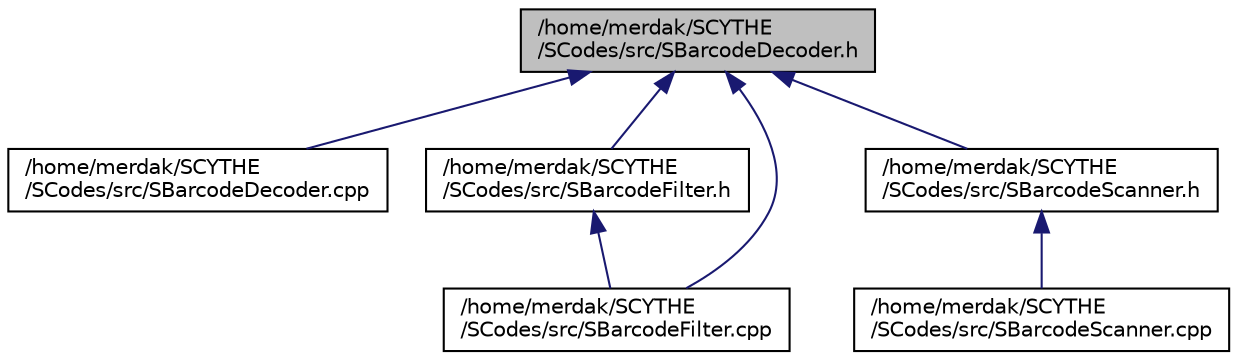 digraph "/home/merdak/SCYTHE/SCodes/src/SBarcodeDecoder.h"
{
 // INTERACTIVE_SVG=YES
 // LATEX_PDF_SIZE
  edge [fontname="Helvetica",fontsize="10",labelfontname="Helvetica",labelfontsize="10"];
  node [fontname="Helvetica",fontsize="10",shape=record];
  Node1 [label="/home/merdak/SCYTHE\l/SCodes/src/SBarcodeDecoder.h",height=0.2,width=0.4,color="black", fillcolor="grey75", style="filled", fontcolor="black",tooltip=" "];
  Node1 -> Node2 [dir="back",color="midnightblue",fontsize="10",style="solid",fontname="Helvetica"];
  Node2 [label="/home/merdak/SCYTHE\l/SCodes/src/SBarcodeDecoder.cpp",height=0.2,width=0.4,color="black", fillcolor="white", style="filled",URL="$d9/de7/_s_barcode_decoder_8cpp.html",tooltip=" "];
  Node1 -> Node3 [dir="back",color="midnightblue",fontsize="10",style="solid",fontname="Helvetica"];
  Node3 [label="/home/merdak/SCYTHE\l/SCodes/src/SBarcodeFilter.h",height=0.2,width=0.4,color="black", fillcolor="white", style="filled",URL="$d7/d4d/_s_barcode_filter_8h.html",tooltip=" "];
  Node3 -> Node4 [dir="back",color="midnightblue",fontsize="10",style="solid",fontname="Helvetica"];
  Node4 [label="/home/merdak/SCYTHE\l/SCodes/src/SBarcodeFilter.cpp",height=0.2,width=0.4,color="black", fillcolor="white", style="filled",URL="$dd/d31/_s_barcode_filter_8cpp.html",tooltip=" "];
  Node1 -> Node4 [dir="back",color="midnightblue",fontsize="10",style="solid",fontname="Helvetica"];
  Node1 -> Node5 [dir="back",color="midnightblue",fontsize="10",style="solid",fontname="Helvetica"];
  Node5 [label="/home/merdak/SCYTHE\l/SCodes/src/SBarcodeScanner.h",height=0.2,width=0.4,color="black", fillcolor="white", style="filled",URL="$da/d6f/_s_barcode_scanner_8h.html",tooltip=" "];
  Node5 -> Node6 [dir="back",color="midnightblue",fontsize="10",style="solid",fontname="Helvetica"];
  Node6 [label="/home/merdak/SCYTHE\l/SCodes/src/SBarcodeScanner.cpp",height=0.2,width=0.4,color="black", fillcolor="white", style="filled",URL="$d4/d68/_s_barcode_scanner_8cpp.html",tooltip=" "];
}
